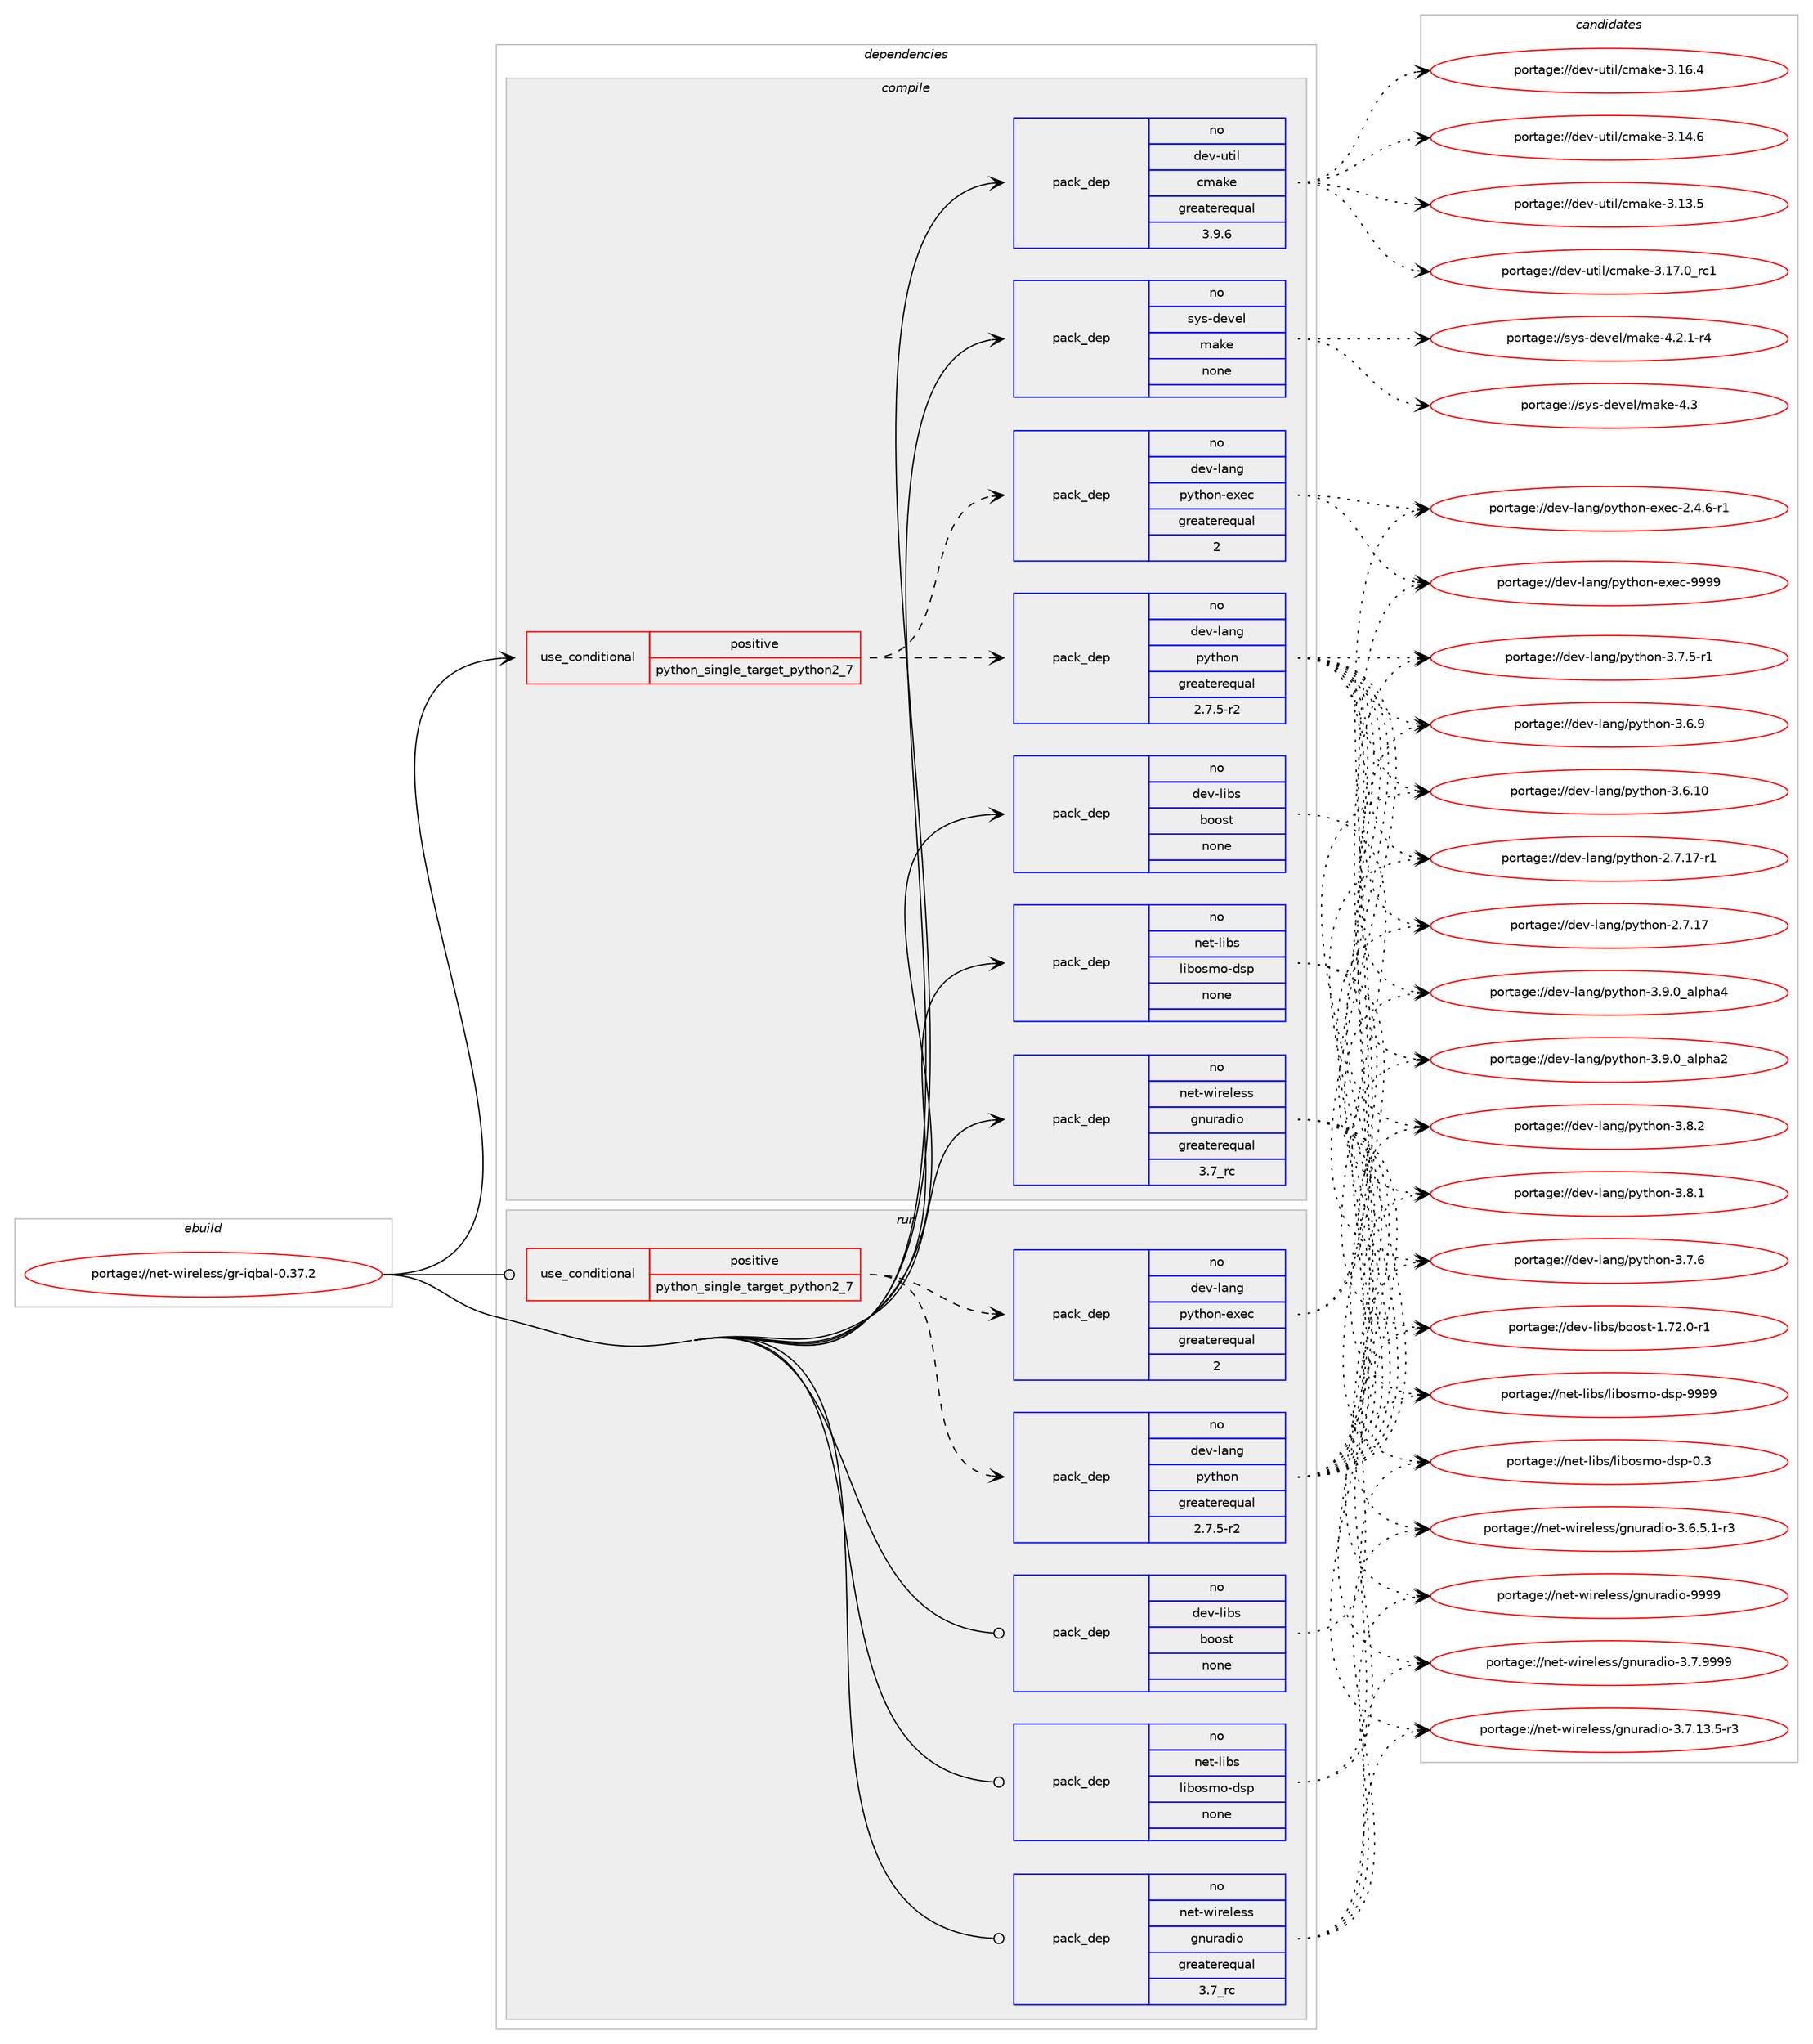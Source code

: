 digraph prolog {

# *************
# Graph options
# *************

newrank=true;
concentrate=true;
compound=true;
graph [rankdir=LR,fontname=Helvetica,fontsize=10,ranksep=1.5];#, ranksep=2.5, nodesep=0.2];
edge  [arrowhead=vee];
node  [fontname=Helvetica,fontsize=10];

# **********
# The ebuild
# **********

subgraph cluster_leftcol {
color=gray;
rank=same;
label=<<i>ebuild</i>>;
id [label="portage://net-wireless/gr-iqbal-0.37.2", color=red, width=4, href="../net-wireless/gr-iqbal-0.37.2.svg"];
}

# ****************
# The dependencies
# ****************

subgraph cluster_midcol {
color=gray;
label=<<i>dependencies</i>>;
subgraph cluster_compile {
fillcolor="#eeeeee";
style=filled;
label=<<i>compile</i>>;
subgraph cond12630 {
dependency65183 [label=<<TABLE BORDER="0" CELLBORDER="1" CELLSPACING="0" CELLPADDING="4"><TR><TD ROWSPAN="3" CELLPADDING="10">use_conditional</TD></TR><TR><TD>positive</TD></TR><TR><TD>python_single_target_python2_7</TD></TR></TABLE>>, shape=none, color=red];
subgraph pack51263 {
dependency65184 [label=<<TABLE BORDER="0" CELLBORDER="1" CELLSPACING="0" CELLPADDING="4" WIDTH="220"><TR><TD ROWSPAN="6" CELLPADDING="30">pack_dep</TD></TR><TR><TD WIDTH="110">no</TD></TR><TR><TD>dev-lang</TD></TR><TR><TD>python</TD></TR><TR><TD>greaterequal</TD></TR><TR><TD>2.7.5-r2</TD></TR></TABLE>>, shape=none, color=blue];
}
dependency65183:e -> dependency65184:w [weight=20,style="dashed",arrowhead="vee"];
subgraph pack51264 {
dependency65185 [label=<<TABLE BORDER="0" CELLBORDER="1" CELLSPACING="0" CELLPADDING="4" WIDTH="220"><TR><TD ROWSPAN="6" CELLPADDING="30">pack_dep</TD></TR><TR><TD WIDTH="110">no</TD></TR><TR><TD>dev-lang</TD></TR><TR><TD>python-exec</TD></TR><TR><TD>greaterequal</TD></TR><TR><TD>2</TD></TR></TABLE>>, shape=none, color=blue];
}
dependency65183:e -> dependency65185:w [weight=20,style="dashed",arrowhead="vee"];
}
id:e -> dependency65183:w [weight=20,style="solid",arrowhead="vee"];
subgraph pack51265 {
dependency65186 [label=<<TABLE BORDER="0" CELLBORDER="1" CELLSPACING="0" CELLPADDING="4" WIDTH="220"><TR><TD ROWSPAN="6" CELLPADDING="30">pack_dep</TD></TR><TR><TD WIDTH="110">no</TD></TR><TR><TD>dev-libs</TD></TR><TR><TD>boost</TD></TR><TR><TD>none</TD></TR><TR><TD></TD></TR></TABLE>>, shape=none, color=blue];
}
id:e -> dependency65186:w [weight=20,style="solid",arrowhead="vee"];
subgraph pack51266 {
dependency65187 [label=<<TABLE BORDER="0" CELLBORDER="1" CELLSPACING="0" CELLPADDING="4" WIDTH="220"><TR><TD ROWSPAN="6" CELLPADDING="30">pack_dep</TD></TR><TR><TD WIDTH="110">no</TD></TR><TR><TD>dev-util</TD></TR><TR><TD>cmake</TD></TR><TR><TD>greaterequal</TD></TR><TR><TD>3.9.6</TD></TR></TABLE>>, shape=none, color=blue];
}
id:e -> dependency65187:w [weight=20,style="solid",arrowhead="vee"];
subgraph pack51267 {
dependency65188 [label=<<TABLE BORDER="0" CELLBORDER="1" CELLSPACING="0" CELLPADDING="4" WIDTH="220"><TR><TD ROWSPAN="6" CELLPADDING="30">pack_dep</TD></TR><TR><TD WIDTH="110">no</TD></TR><TR><TD>net-libs</TD></TR><TR><TD>libosmo-dsp</TD></TR><TR><TD>none</TD></TR><TR><TD></TD></TR></TABLE>>, shape=none, color=blue];
}
id:e -> dependency65188:w [weight=20,style="solid",arrowhead="vee"];
subgraph pack51268 {
dependency65189 [label=<<TABLE BORDER="0" CELLBORDER="1" CELLSPACING="0" CELLPADDING="4" WIDTH="220"><TR><TD ROWSPAN="6" CELLPADDING="30">pack_dep</TD></TR><TR><TD WIDTH="110">no</TD></TR><TR><TD>net-wireless</TD></TR><TR><TD>gnuradio</TD></TR><TR><TD>greaterequal</TD></TR><TR><TD>3.7_rc</TD></TR></TABLE>>, shape=none, color=blue];
}
id:e -> dependency65189:w [weight=20,style="solid",arrowhead="vee"];
subgraph pack51269 {
dependency65190 [label=<<TABLE BORDER="0" CELLBORDER="1" CELLSPACING="0" CELLPADDING="4" WIDTH="220"><TR><TD ROWSPAN="6" CELLPADDING="30">pack_dep</TD></TR><TR><TD WIDTH="110">no</TD></TR><TR><TD>sys-devel</TD></TR><TR><TD>make</TD></TR><TR><TD>none</TD></TR><TR><TD></TD></TR></TABLE>>, shape=none, color=blue];
}
id:e -> dependency65190:w [weight=20,style="solid",arrowhead="vee"];
}
subgraph cluster_compileandrun {
fillcolor="#eeeeee";
style=filled;
label=<<i>compile and run</i>>;
}
subgraph cluster_run {
fillcolor="#eeeeee";
style=filled;
label=<<i>run</i>>;
subgraph cond12631 {
dependency65191 [label=<<TABLE BORDER="0" CELLBORDER="1" CELLSPACING="0" CELLPADDING="4"><TR><TD ROWSPAN="3" CELLPADDING="10">use_conditional</TD></TR><TR><TD>positive</TD></TR><TR><TD>python_single_target_python2_7</TD></TR></TABLE>>, shape=none, color=red];
subgraph pack51270 {
dependency65192 [label=<<TABLE BORDER="0" CELLBORDER="1" CELLSPACING="0" CELLPADDING="4" WIDTH="220"><TR><TD ROWSPAN="6" CELLPADDING="30">pack_dep</TD></TR><TR><TD WIDTH="110">no</TD></TR><TR><TD>dev-lang</TD></TR><TR><TD>python</TD></TR><TR><TD>greaterequal</TD></TR><TR><TD>2.7.5-r2</TD></TR></TABLE>>, shape=none, color=blue];
}
dependency65191:e -> dependency65192:w [weight=20,style="dashed",arrowhead="vee"];
subgraph pack51271 {
dependency65193 [label=<<TABLE BORDER="0" CELLBORDER="1" CELLSPACING="0" CELLPADDING="4" WIDTH="220"><TR><TD ROWSPAN="6" CELLPADDING="30">pack_dep</TD></TR><TR><TD WIDTH="110">no</TD></TR><TR><TD>dev-lang</TD></TR><TR><TD>python-exec</TD></TR><TR><TD>greaterequal</TD></TR><TR><TD>2</TD></TR></TABLE>>, shape=none, color=blue];
}
dependency65191:e -> dependency65193:w [weight=20,style="dashed",arrowhead="vee"];
}
id:e -> dependency65191:w [weight=20,style="solid",arrowhead="odot"];
subgraph pack51272 {
dependency65194 [label=<<TABLE BORDER="0" CELLBORDER="1" CELLSPACING="0" CELLPADDING="4" WIDTH="220"><TR><TD ROWSPAN="6" CELLPADDING="30">pack_dep</TD></TR><TR><TD WIDTH="110">no</TD></TR><TR><TD>dev-libs</TD></TR><TR><TD>boost</TD></TR><TR><TD>none</TD></TR><TR><TD></TD></TR></TABLE>>, shape=none, color=blue];
}
id:e -> dependency65194:w [weight=20,style="solid",arrowhead="odot"];
subgraph pack51273 {
dependency65195 [label=<<TABLE BORDER="0" CELLBORDER="1" CELLSPACING="0" CELLPADDING="4" WIDTH="220"><TR><TD ROWSPAN="6" CELLPADDING="30">pack_dep</TD></TR><TR><TD WIDTH="110">no</TD></TR><TR><TD>net-libs</TD></TR><TR><TD>libosmo-dsp</TD></TR><TR><TD>none</TD></TR><TR><TD></TD></TR></TABLE>>, shape=none, color=blue];
}
id:e -> dependency65195:w [weight=20,style="solid",arrowhead="odot"];
subgraph pack51274 {
dependency65196 [label=<<TABLE BORDER="0" CELLBORDER="1" CELLSPACING="0" CELLPADDING="4" WIDTH="220"><TR><TD ROWSPAN="6" CELLPADDING="30">pack_dep</TD></TR><TR><TD WIDTH="110">no</TD></TR><TR><TD>net-wireless</TD></TR><TR><TD>gnuradio</TD></TR><TR><TD>greaterequal</TD></TR><TR><TD>3.7_rc</TD></TR></TABLE>>, shape=none, color=blue];
}
id:e -> dependency65196:w [weight=20,style="solid",arrowhead="odot"];
}
}

# **************
# The candidates
# **************

subgraph cluster_choices {
rank=same;
color=gray;
label=<<i>candidates</i>>;

subgraph choice51263 {
color=black;
nodesep=1;
choice10010111845108971101034711212111610411111045514657464895971081121049752 [label="portage://dev-lang/python-3.9.0_alpha4", color=red, width=4,href="../dev-lang/python-3.9.0_alpha4.svg"];
choice10010111845108971101034711212111610411111045514657464895971081121049750 [label="portage://dev-lang/python-3.9.0_alpha2", color=red, width=4,href="../dev-lang/python-3.9.0_alpha2.svg"];
choice100101118451089711010347112121116104111110455146564650 [label="portage://dev-lang/python-3.8.2", color=red, width=4,href="../dev-lang/python-3.8.2.svg"];
choice100101118451089711010347112121116104111110455146564649 [label="portage://dev-lang/python-3.8.1", color=red, width=4,href="../dev-lang/python-3.8.1.svg"];
choice100101118451089711010347112121116104111110455146554654 [label="portage://dev-lang/python-3.7.6", color=red, width=4,href="../dev-lang/python-3.7.6.svg"];
choice1001011184510897110103471121211161041111104551465546534511449 [label="portage://dev-lang/python-3.7.5-r1", color=red, width=4,href="../dev-lang/python-3.7.5-r1.svg"];
choice100101118451089711010347112121116104111110455146544657 [label="portage://dev-lang/python-3.6.9", color=red, width=4,href="../dev-lang/python-3.6.9.svg"];
choice10010111845108971101034711212111610411111045514654464948 [label="portage://dev-lang/python-3.6.10", color=red, width=4,href="../dev-lang/python-3.6.10.svg"];
choice100101118451089711010347112121116104111110455046554649554511449 [label="portage://dev-lang/python-2.7.17-r1", color=red, width=4,href="../dev-lang/python-2.7.17-r1.svg"];
choice10010111845108971101034711212111610411111045504655464955 [label="portage://dev-lang/python-2.7.17", color=red, width=4,href="../dev-lang/python-2.7.17.svg"];
dependency65184:e -> choice10010111845108971101034711212111610411111045514657464895971081121049752:w [style=dotted,weight="100"];
dependency65184:e -> choice10010111845108971101034711212111610411111045514657464895971081121049750:w [style=dotted,weight="100"];
dependency65184:e -> choice100101118451089711010347112121116104111110455146564650:w [style=dotted,weight="100"];
dependency65184:e -> choice100101118451089711010347112121116104111110455146564649:w [style=dotted,weight="100"];
dependency65184:e -> choice100101118451089711010347112121116104111110455146554654:w [style=dotted,weight="100"];
dependency65184:e -> choice1001011184510897110103471121211161041111104551465546534511449:w [style=dotted,weight="100"];
dependency65184:e -> choice100101118451089711010347112121116104111110455146544657:w [style=dotted,weight="100"];
dependency65184:e -> choice10010111845108971101034711212111610411111045514654464948:w [style=dotted,weight="100"];
dependency65184:e -> choice100101118451089711010347112121116104111110455046554649554511449:w [style=dotted,weight="100"];
dependency65184:e -> choice10010111845108971101034711212111610411111045504655464955:w [style=dotted,weight="100"];
}
subgraph choice51264 {
color=black;
nodesep=1;
choice10010111845108971101034711212111610411111045101120101994557575757 [label="portage://dev-lang/python-exec-9999", color=red, width=4,href="../dev-lang/python-exec-9999.svg"];
choice10010111845108971101034711212111610411111045101120101994550465246544511449 [label="portage://dev-lang/python-exec-2.4.6-r1", color=red, width=4,href="../dev-lang/python-exec-2.4.6-r1.svg"];
dependency65185:e -> choice10010111845108971101034711212111610411111045101120101994557575757:w [style=dotted,weight="100"];
dependency65185:e -> choice10010111845108971101034711212111610411111045101120101994550465246544511449:w [style=dotted,weight="100"];
}
subgraph choice51265 {
color=black;
nodesep=1;
choice10010111845108105981154798111111115116454946555046484511449 [label="portage://dev-libs/boost-1.72.0-r1", color=red, width=4,href="../dev-libs/boost-1.72.0-r1.svg"];
dependency65186:e -> choice10010111845108105981154798111111115116454946555046484511449:w [style=dotted,weight="100"];
}
subgraph choice51266 {
color=black;
nodesep=1;
choice1001011184511711610510847991099710710145514649554648951149949 [label="portage://dev-util/cmake-3.17.0_rc1", color=red, width=4,href="../dev-util/cmake-3.17.0_rc1.svg"];
choice1001011184511711610510847991099710710145514649544652 [label="portage://dev-util/cmake-3.16.4", color=red, width=4,href="../dev-util/cmake-3.16.4.svg"];
choice1001011184511711610510847991099710710145514649524654 [label="portage://dev-util/cmake-3.14.6", color=red, width=4,href="../dev-util/cmake-3.14.6.svg"];
choice1001011184511711610510847991099710710145514649514653 [label="portage://dev-util/cmake-3.13.5", color=red, width=4,href="../dev-util/cmake-3.13.5.svg"];
dependency65187:e -> choice1001011184511711610510847991099710710145514649554648951149949:w [style=dotted,weight="100"];
dependency65187:e -> choice1001011184511711610510847991099710710145514649544652:w [style=dotted,weight="100"];
dependency65187:e -> choice1001011184511711610510847991099710710145514649524654:w [style=dotted,weight="100"];
dependency65187:e -> choice1001011184511711610510847991099710710145514649514653:w [style=dotted,weight="100"];
}
subgraph choice51267 {
color=black;
nodesep=1;
choice11010111645108105981154710810598111115109111451001151124557575757 [label="portage://net-libs/libosmo-dsp-9999", color=red, width=4,href="../net-libs/libosmo-dsp-9999.svg"];
choice110101116451081059811547108105981111151091114510011511245484651 [label="portage://net-libs/libosmo-dsp-0.3", color=red, width=4,href="../net-libs/libosmo-dsp-0.3.svg"];
dependency65188:e -> choice11010111645108105981154710810598111115109111451001151124557575757:w [style=dotted,weight="100"];
dependency65188:e -> choice110101116451081059811547108105981111151091114510011511245484651:w [style=dotted,weight="100"];
}
subgraph choice51268 {
color=black;
nodesep=1;
choice1101011164511910511410110810111511547103110117114971001051114557575757 [label="portage://net-wireless/gnuradio-9999", color=red, width=4,href="../net-wireless/gnuradio-9999.svg"];
choice110101116451191051141011081011151154710311011711497100105111455146554657575757 [label="portage://net-wireless/gnuradio-3.7.9999", color=red, width=4,href="../net-wireless/gnuradio-3.7.9999.svg"];
choice1101011164511910511410110810111511547103110117114971001051114551465546495146534511451 [label="portage://net-wireless/gnuradio-3.7.13.5-r3", color=red, width=4,href="../net-wireless/gnuradio-3.7.13.5-r3.svg"];
choice11010111645119105114101108101115115471031101171149710010511145514654465346494511451 [label="portage://net-wireless/gnuradio-3.6.5.1-r3", color=red, width=4,href="../net-wireless/gnuradio-3.6.5.1-r3.svg"];
dependency65189:e -> choice1101011164511910511410110810111511547103110117114971001051114557575757:w [style=dotted,weight="100"];
dependency65189:e -> choice110101116451191051141011081011151154710311011711497100105111455146554657575757:w [style=dotted,weight="100"];
dependency65189:e -> choice1101011164511910511410110810111511547103110117114971001051114551465546495146534511451:w [style=dotted,weight="100"];
dependency65189:e -> choice11010111645119105114101108101115115471031101171149710010511145514654465346494511451:w [style=dotted,weight="100"];
}
subgraph choice51269 {
color=black;
nodesep=1;
choice11512111545100101118101108471099710710145524651 [label="portage://sys-devel/make-4.3", color=red, width=4,href="../sys-devel/make-4.3.svg"];
choice1151211154510010111810110847109971071014552465046494511452 [label="portage://sys-devel/make-4.2.1-r4", color=red, width=4,href="../sys-devel/make-4.2.1-r4.svg"];
dependency65190:e -> choice11512111545100101118101108471099710710145524651:w [style=dotted,weight="100"];
dependency65190:e -> choice1151211154510010111810110847109971071014552465046494511452:w [style=dotted,weight="100"];
}
subgraph choice51270 {
color=black;
nodesep=1;
choice10010111845108971101034711212111610411111045514657464895971081121049752 [label="portage://dev-lang/python-3.9.0_alpha4", color=red, width=4,href="../dev-lang/python-3.9.0_alpha4.svg"];
choice10010111845108971101034711212111610411111045514657464895971081121049750 [label="portage://dev-lang/python-3.9.0_alpha2", color=red, width=4,href="../dev-lang/python-3.9.0_alpha2.svg"];
choice100101118451089711010347112121116104111110455146564650 [label="portage://dev-lang/python-3.8.2", color=red, width=4,href="../dev-lang/python-3.8.2.svg"];
choice100101118451089711010347112121116104111110455146564649 [label="portage://dev-lang/python-3.8.1", color=red, width=4,href="../dev-lang/python-3.8.1.svg"];
choice100101118451089711010347112121116104111110455146554654 [label="portage://dev-lang/python-3.7.6", color=red, width=4,href="../dev-lang/python-3.7.6.svg"];
choice1001011184510897110103471121211161041111104551465546534511449 [label="portage://dev-lang/python-3.7.5-r1", color=red, width=4,href="../dev-lang/python-3.7.5-r1.svg"];
choice100101118451089711010347112121116104111110455146544657 [label="portage://dev-lang/python-3.6.9", color=red, width=4,href="../dev-lang/python-3.6.9.svg"];
choice10010111845108971101034711212111610411111045514654464948 [label="portage://dev-lang/python-3.6.10", color=red, width=4,href="../dev-lang/python-3.6.10.svg"];
choice100101118451089711010347112121116104111110455046554649554511449 [label="portage://dev-lang/python-2.7.17-r1", color=red, width=4,href="../dev-lang/python-2.7.17-r1.svg"];
choice10010111845108971101034711212111610411111045504655464955 [label="portage://dev-lang/python-2.7.17", color=red, width=4,href="../dev-lang/python-2.7.17.svg"];
dependency65192:e -> choice10010111845108971101034711212111610411111045514657464895971081121049752:w [style=dotted,weight="100"];
dependency65192:e -> choice10010111845108971101034711212111610411111045514657464895971081121049750:w [style=dotted,weight="100"];
dependency65192:e -> choice100101118451089711010347112121116104111110455146564650:w [style=dotted,weight="100"];
dependency65192:e -> choice100101118451089711010347112121116104111110455146564649:w [style=dotted,weight="100"];
dependency65192:e -> choice100101118451089711010347112121116104111110455146554654:w [style=dotted,weight="100"];
dependency65192:e -> choice1001011184510897110103471121211161041111104551465546534511449:w [style=dotted,weight="100"];
dependency65192:e -> choice100101118451089711010347112121116104111110455146544657:w [style=dotted,weight="100"];
dependency65192:e -> choice10010111845108971101034711212111610411111045514654464948:w [style=dotted,weight="100"];
dependency65192:e -> choice100101118451089711010347112121116104111110455046554649554511449:w [style=dotted,weight="100"];
dependency65192:e -> choice10010111845108971101034711212111610411111045504655464955:w [style=dotted,weight="100"];
}
subgraph choice51271 {
color=black;
nodesep=1;
choice10010111845108971101034711212111610411111045101120101994557575757 [label="portage://dev-lang/python-exec-9999", color=red, width=4,href="../dev-lang/python-exec-9999.svg"];
choice10010111845108971101034711212111610411111045101120101994550465246544511449 [label="portage://dev-lang/python-exec-2.4.6-r1", color=red, width=4,href="../dev-lang/python-exec-2.4.6-r1.svg"];
dependency65193:e -> choice10010111845108971101034711212111610411111045101120101994557575757:w [style=dotted,weight="100"];
dependency65193:e -> choice10010111845108971101034711212111610411111045101120101994550465246544511449:w [style=dotted,weight="100"];
}
subgraph choice51272 {
color=black;
nodesep=1;
choice10010111845108105981154798111111115116454946555046484511449 [label="portage://dev-libs/boost-1.72.0-r1", color=red, width=4,href="../dev-libs/boost-1.72.0-r1.svg"];
dependency65194:e -> choice10010111845108105981154798111111115116454946555046484511449:w [style=dotted,weight="100"];
}
subgraph choice51273 {
color=black;
nodesep=1;
choice11010111645108105981154710810598111115109111451001151124557575757 [label="portage://net-libs/libosmo-dsp-9999", color=red, width=4,href="../net-libs/libosmo-dsp-9999.svg"];
choice110101116451081059811547108105981111151091114510011511245484651 [label="portage://net-libs/libosmo-dsp-0.3", color=red, width=4,href="../net-libs/libosmo-dsp-0.3.svg"];
dependency65195:e -> choice11010111645108105981154710810598111115109111451001151124557575757:w [style=dotted,weight="100"];
dependency65195:e -> choice110101116451081059811547108105981111151091114510011511245484651:w [style=dotted,weight="100"];
}
subgraph choice51274 {
color=black;
nodesep=1;
choice1101011164511910511410110810111511547103110117114971001051114557575757 [label="portage://net-wireless/gnuradio-9999", color=red, width=4,href="../net-wireless/gnuradio-9999.svg"];
choice110101116451191051141011081011151154710311011711497100105111455146554657575757 [label="portage://net-wireless/gnuradio-3.7.9999", color=red, width=4,href="../net-wireless/gnuradio-3.7.9999.svg"];
choice1101011164511910511410110810111511547103110117114971001051114551465546495146534511451 [label="portage://net-wireless/gnuradio-3.7.13.5-r3", color=red, width=4,href="../net-wireless/gnuradio-3.7.13.5-r3.svg"];
choice11010111645119105114101108101115115471031101171149710010511145514654465346494511451 [label="portage://net-wireless/gnuradio-3.6.5.1-r3", color=red, width=4,href="../net-wireless/gnuradio-3.6.5.1-r3.svg"];
dependency65196:e -> choice1101011164511910511410110810111511547103110117114971001051114557575757:w [style=dotted,weight="100"];
dependency65196:e -> choice110101116451191051141011081011151154710311011711497100105111455146554657575757:w [style=dotted,weight="100"];
dependency65196:e -> choice1101011164511910511410110810111511547103110117114971001051114551465546495146534511451:w [style=dotted,weight="100"];
dependency65196:e -> choice11010111645119105114101108101115115471031101171149710010511145514654465346494511451:w [style=dotted,weight="100"];
}
}

}
